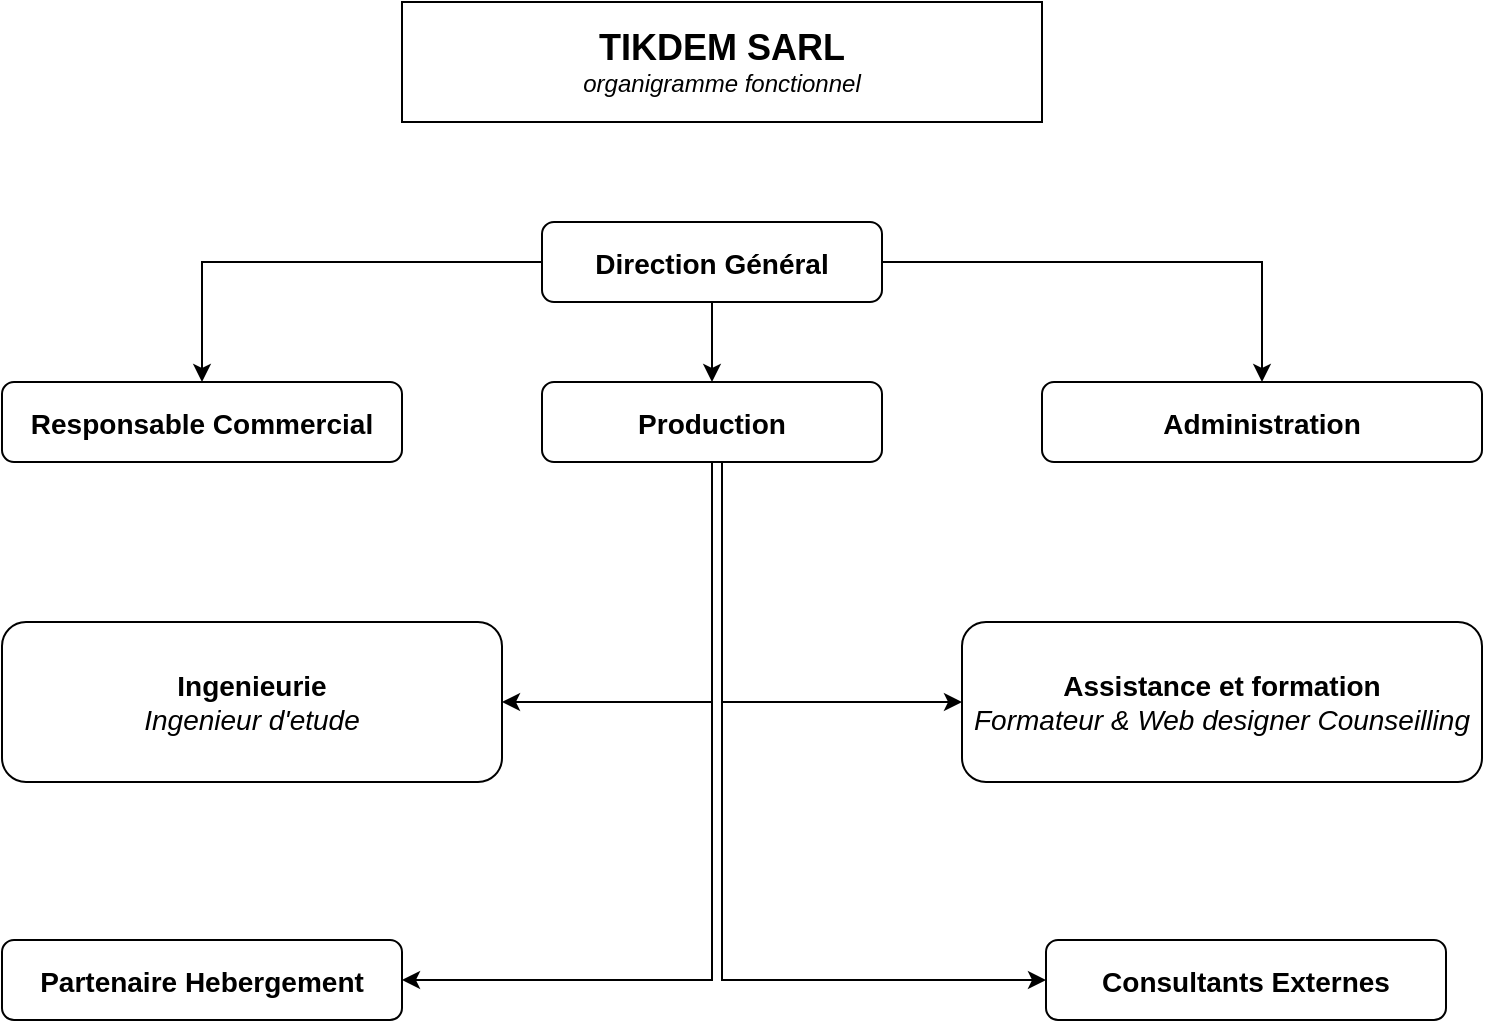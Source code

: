 <mxfile version="20.0.4" type="github">
  <diagram id="S0muzeH811iaElbRXQwh" name="Page-1">
    <mxGraphModel dx="868" dy="493" grid="1" gridSize="10" guides="1" tooltips="1" connect="1" arrows="1" fold="1" page="1" pageScale="1" pageWidth="827" pageHeight="1169" math="0" shadow="0">
      <root>
        <mxCell id="0" />
        <mxCell id="1" parent="0" />
        <mxCell id="GmzuOYHWyxD52cvPJtEl-1" value="&lt;font style=&quot;font-size: 18px;&quot;&gt;&lt;b&gt;TIKDEM SARL&lt;/b&gt;&lt;/font&gt;&lt;br&gt;&lt;i&gt;organigramme fonctionnel&lt;/i&gt;" style="rounded=0;whiteSpace=wrap;html=1;" vertex="1" parent="1">
          <mxGeometry x="240" y="10" width="320" height="60" as="geometry" />
        </mxCell>
        <mxCell id="GmzuOYHWyxD52cvPJtEl-7" style="edgeStyle=orthogonalEdgeStyle;rounded=0;orthogonalLoop=1;jettySize=auto;html=1;exitX=0;exitY=0.5;exitDx=0;exitDy=0;entryX=0.5;entryY=0;entryDx=0;entryDy=0;fontSize=14;" edge="1" parent="1" source="GmzuOYHWyxD52cvPJtEl-3" target="GmzuOYHWyxD52cvPJtEl-6">
          <mxGeometry relative="1" as="geometry" />
        </mxCell>
        <mxCell id="GmzuOYHWyxD52cvPJtEl-8" style="edgeStyle=orthogonalEdgeStyle;rounded=0;orthogonalLoop=1;jettySize=auto;html=1;exitX=0.5;exitY=1;exitDx=0;exitDy=0;entryX=0.5;entryY=0;entryDx=0;entryDy=0;fontSize=14;" edge="1" parent="1" source="GmzuOYHWyxD52cvPJtEl-3" target="GmzuOYHWyxD52cvPJtEl-5">
          <mxGeometry relative="1" as="geometry" />
        </mxCell>
        <mxCell id="GmzuOYHWyxD52cvPJtEl-9" style="edgeStyle=orthogonalEdgeStyle;rounded=0;orthogonalLoop=1;jettySize=auto;html=1;exitX=1;exitY=0.5;exitDx=0;exitDy=0;fontSize=14;" edge="1" parent="1" source="GmzuOYHWyxD52cvPJtEl-3" target="GmzuOYHWyxD52cvPJtEl-4">
          <mxGeometry relative="1" as="geometry" />
        </mxCell>
        <mxCell id="GmzuOYHWyxD52cvPJtEl-3" value="&lt;font style=&quot;font-size: 14px;&quot;&gt;&lt;b&gt;Direction&amp;nbsp;&lt;/b&gt;&lt;/font&gt;&lt;span style=&quot;font-size: 14px;&quot;&gt;&lt;b&gt;Général&lt;/b&gt;&lt;/span&gt;" style="rounded=1;whiteSpace=wrap;html=1;fontSize=18;" vertex="1" parent="1">
          <mxGeometry x="310" y="120" width="170" height="40" as="geometry" />
        </mxCell>
        <mxCell id="GmzuOYHWyxD52cvPJtEl-4" value="&lt;span style=&quot;font-size: 14px;&quot;&gt;&lt;b&gt;Administration&lt;/b&gt;&lt;/span&gt;" style="rounded=1;whiteSpace=wrap;html=1;fontSize=18;" vertex="1" parent="1">
          <mxGeometry x="560" y="200" width="220" height="40" as="geometry" />
        </mxCell>
        <mxCell id="GmzuOYHWyxD52cvPJtEl-12" style="edgeStyle=orthogonalEdgeStyle;rounded=0;orthogonalLoop=1;jettySize=auto;html=1;exitX=0.5;exitY=1;exitDx=0;exitDy=0;entryX=1;entryY=0.5;entryDx=0;entryDy=0;fontSize=14;" edge="1" parent="1" source="GmzuOYHWyxD52cvPJtEl-5" target="GmzuOYHWyxD52cvPJtEl-10">
          <mxGeometry relative="1" as="geometry" />
        </mxCell>
        <mxCell id="GmzuOYHWyxD52cvPJtEl-13" style="edgeStyle=orthogonalEdgeStyle;rounded=0;orthogonalLoop=1;jettySize=auto;html=1;exitX=0.5;exitY=1;exitDx=0;exitDy=0;entryX=0;entryY=0.5;entryDx=0;entryDy=0;fontSize=14;" edge="1" parent="1" source="GmzuOYHWyxD52cvPJtEl-5" target="GmzuOYHWyxD52cvPJtEl-11">
          <mxGeometry relative="1" as="geometry">
            <Array as="points">
              <mxPoint x="400" y="240" />
              <mxPoint x="400" y="360" />
            </Array>
          </mxGeometry>
        </mxCell>
        <mxCell id="GmzuOYHWyxD52cvPJtEl-17" style="edgeStyle=orthogonalEdgeStyle;rounded=0;orthogonalLoop=1;jettySize=auto;html=1;exitX=0.5;exitY=1;exitDx=0;exitDy=0;entryX=1;entryY=0.5;entryDx=0;entryDy=0;fontSize=14;" edge="1" parent="1" source="GmzuOYHWyxD52cvPJtEl-5" target="GmzuOYHWyxD52cvPJtEl-16">
          <mxGeometry relative="1" as="geometry" />
        </mxCell>
        <mxCell id="GmzuOYHWyxD52cvPJtEl-18" style="edgeStyle=orthogonalEdgeStyle;rounded=0;orthogonalLoop=1;jettySize=auto;html=1;exitX=0.5;exitY=1;exitDx=0;exitDy=0;entryX=0;entryY=0.5;entryDx=0;entryDy=0;fontSize=14;" edge="1" parent="1" source="GmzuOYHWyxD52cvPJtEl-5" target="GmzuOYHWyxD52cvPJtEl-15">
          <mxGeometry relative="1" as="geometry">
            <Array as="points">
              <mxPoint x="400" y="240" />
              <mxPoint x="400" y="499" />
            </Array>
          </mxGeometry>
        </mxCell>
        <mxCell id="GmzuOYHWyxD52cvPJtEl-5" value="&lt;span style=&quot;font-size: 14px;&quot;&gt;&lt;b&gt;Production&lt;/b&gt;&lt;/span&gt;" style="rounded=1;whiteSpace=wrap;html=1;fontSize=18;" vertex="1" parent="1">
          <mxGeometry x="310" y="200" width="170" height="40" as="geometry" />
        </mxCell>
        <mxCell id="GmzuOYHWyxD52cvPJtEl-6" value="&lt;span style=&quot;font-size: 14px;&quot;&gt;&lt;b&gt;Responsable Commercial&lt;/b&gt;&lt;/span&gt;" style="rounded=1;whiteSpace=wrap;html=1;fontSize=18;" vertex="1" parent="1">
          <mxGeometry x="40" y="200" width="200" height="40" as="geometry" />
        </mxCell>
        <mxCell id="GmzuOYHWyxD52cvPJtEl-10" value="&lt;b&gt;Ingenieurie&lt;/b&gt;&lt;br&gt;&lt;i style=&quot;&quot;&gt;Ingenieur d&#39;etude&lt;/i&gt;" style="rounded=1;whiteSpace=wrap;html=1;fontSize=14;" vertex="1" parent="1">
          <mxGeometry x="40" y="320" width="250" height="80" as="geometry" />
        </mxCell>
        <mxCell id="GmzuOYHWyxD52cvPJtEl-11" value="&lt;b&gt;Assistance et formation&lt;/b&gt;&lt;br&gt;&lt;i&gt;Formateur &amp;amp; Web designer Counseilling&lt;/i&gt;" style="rounded=1;whiteSpace=wrap;html=1;fontSize=14;" vertex="1" parent="1">
          <mxGeometry x="520" y="320" width="260" height="80" as="geometry" />
        </mxCell>
        <mxCell id="GmzuOYHWyxD52cvPJtEl-14" style="edgeStyle=orthogonalEdgeStyle;rounded=0;orthogonalLoop=1;jettySize=auto;html=1;exitX=0.5;exitY=1;exitDx=0;exitDy=0;fontSize=14;" edge="1" parent="1" source="GmzuOYHWyxD52cvPJtEl-11" target="GmzuOYHWyxD52cvPJtEl-11">
          <mxGeometry relative="1" as="geometry" />
        </mxCell>
        <mxCell id="GmzuOYHWyxD52cvPJtEl-15" value="&lt;span style=&quot;font-size: 14px;&quot;&gt;&lt;b&gt;Consultants Externes&lt;/b&gt;&lt;/span&gt;" style="rounded=1;whiteSpace=wrap;html=1;fontSize=18;" vertex="1" parent="1">
          <mxGeometry x="562" y="479" width="200" height="40" as="geometry" />
        </mxCell>
        <mxCell id="GmzuOYHWyxD52cvPJtEl-16" value="&lt;span style=&quot;font-size: 14px;&quot;&gt;&lt;b&gt;Partenaire Hebergement&lt;/b&gt;&lt;/span&gt;" style="rounded=1;whiteSpace=wrap;html=1;fontSize=18;" vertex="1" parent="1">
          <mxGeometry x="40" y="479" width="200" height="40" as="geometry" />
        </mxCell>
      </root>
    </mxGraphModel>
  </diagram>
</mxfile>
